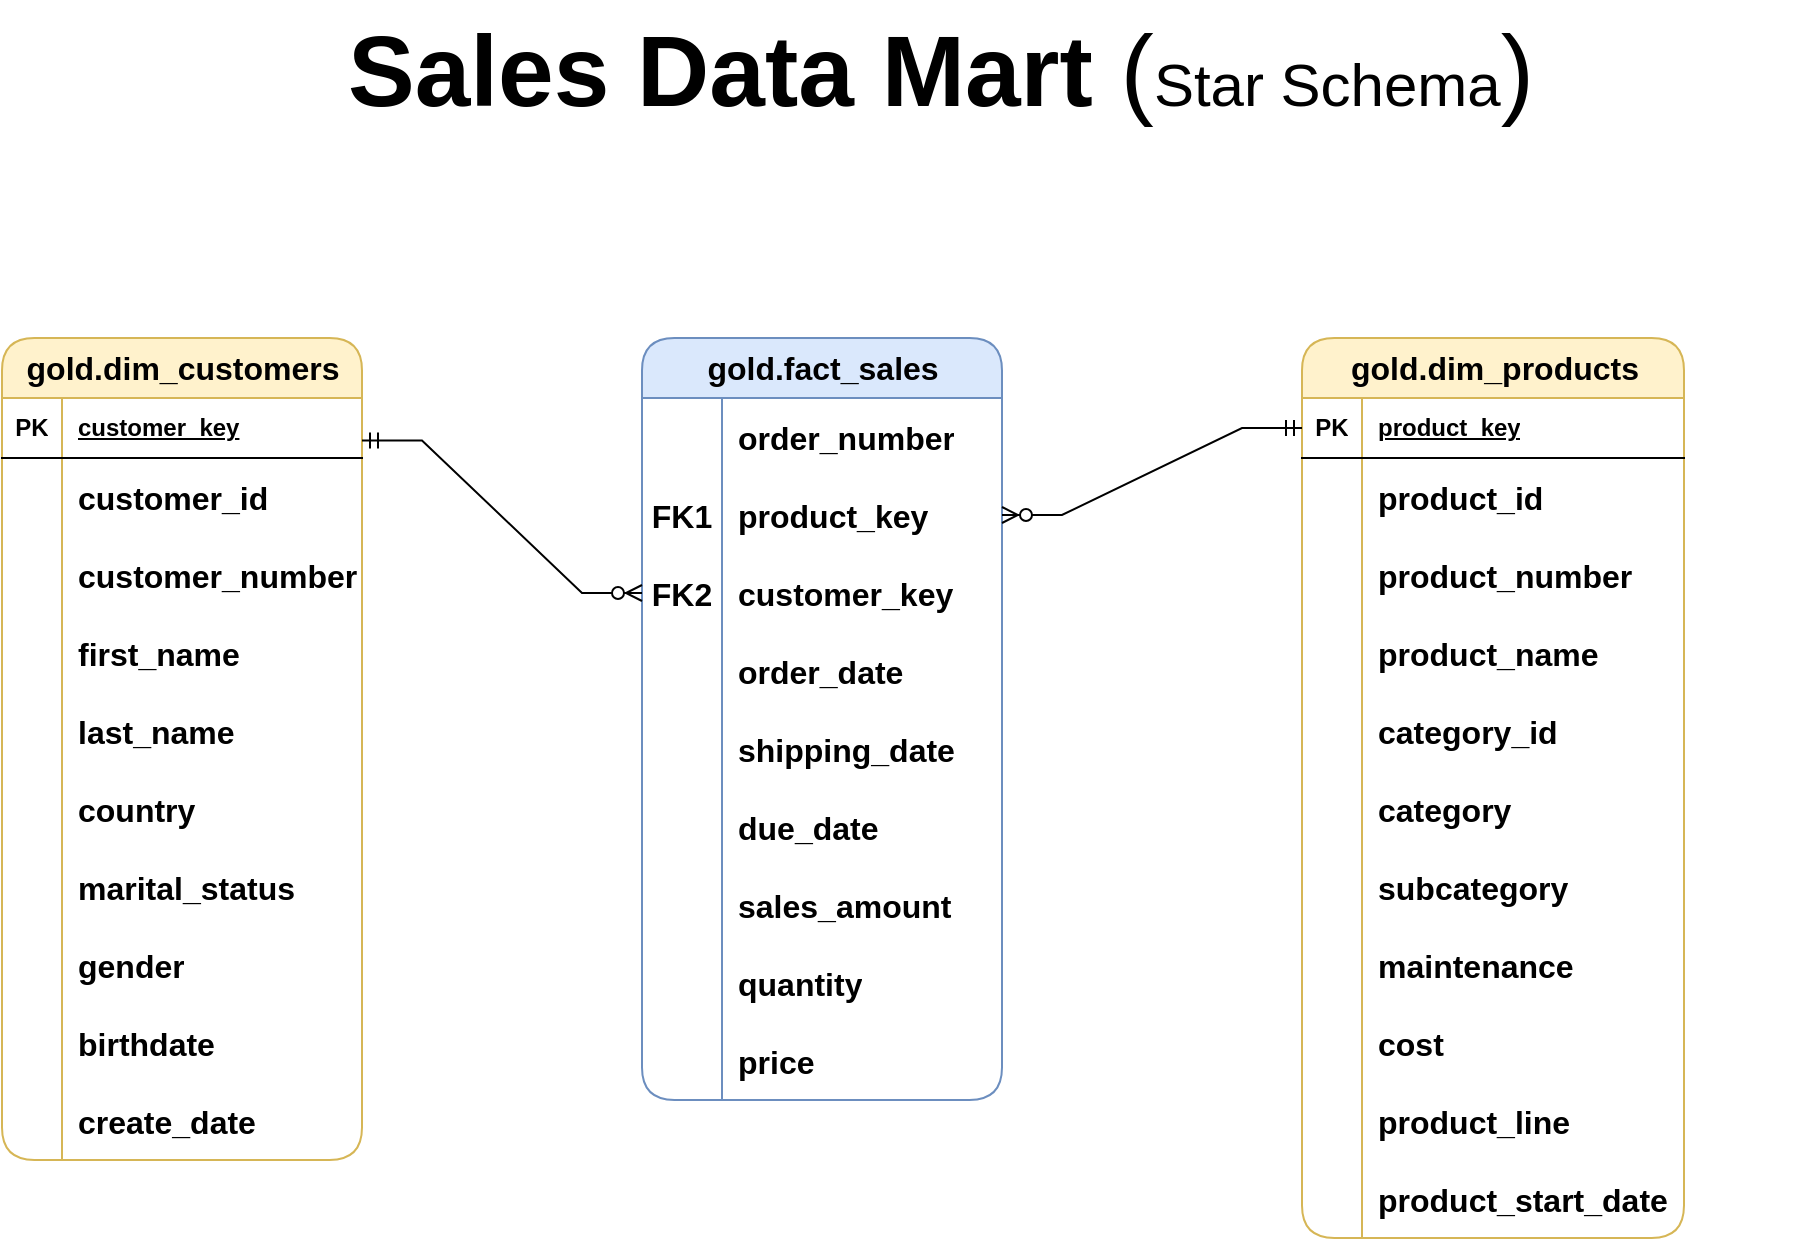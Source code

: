 <mxfile version="28.0.6">
  <diagram name="Page-1" id="aYuswBpq3u9sI2eDuMR1">
    <mxGraphModel dx="2742" dy="674" grid="1" gridSize="10" guides="1" tooltips="1" connect="1" arrows="1" fold="1" page="1" pageScale="1" pageWidth="850" pageHeight="1100" math="0" shadow="0">
      <root>
        <mxCell id="0" />
        <mxCell id="1" parent="0" />
        <mxCell id="L-c14lDGFgxoZ9adIi62-11" value="&lt;font style=&quot;font-size: 16px;&quot;&gt;gold.dim_customers&lt;/font&gt;" style="shape=table;startSize=30;container=1;collapsible=1;childLayout=tableLayout;fixedRows=1;rowLines=0;fontStyle=1;align=center;resizeLast=1;html=1;rounded=1;arcSize=18;fillColor=#fff2cc;strokeColor=#d6b656;" parent="1" vertex="1">
          <mxGeometry x="-871" y="239" width="180" height="411" as="geometry" />
        </mxCell>
        <mxCell id="L-c14lDGFgxoZ9adIi62-12" value="" style="shape=tableRow;horizontal=0;startSize=0;swimlaneHead=0;swimlaneBody=0;fillColor=none;collapsible=0;dropTarget=0;points=[[0,0.5],[1,0.5]];portConstraint=eastwest;top=0;left=0;right=0;bottom=1;" parent="L-c14lDGFgxoZ9adIi62-11" vertex="1">
          <mxGeometry y="30" width="180" height="30" as="geometry" />
        </mxCell>
        <mxCell id="L-c14lDGFgxoZ9adIi62-13" value="PK" style="shape=partialRectangle;connectable=0;fillColor=none;top=0;left=0;bottom=0;right=0;fontStyle=1;overflow=hidden;whiteSpace=wrap;html=1;" parent="L-c14lDGFgxoZ9adIi62-12" vertex="1">
          <mxGeometry width="30" height="30" as="geometry">
            <mxRectangle width="30" height="30" as="alternateBounds" />
          </mxGeometry>
        </mxCell>
        <mxCell id="L-c14lDGFgxoZ9adIi62-14" value="customer_key" style="shape=partialRectangle;connectable=0;fillColor=none;top=0;left=0;bottom=0;right=0;align=left;spacingLeft=6;fontStyle=5;overflow=hidden;whiteSpace=wrap;html=1;" parent="L-c14lDGFgxoZ9adIi62-12" vertex="1">
          <mxGeometry x="30" width="150" height="30" as="geometry">
            <mxRectangle width="150" height="30" as="alternateBounds" />
          </mxGeometry>
        </mxCell>
        <mxCell id="L-c14lDGFgxoZ9adIi62-15" value="" style="shape=tableRow;horizontal=0;startSize=0;swimlaneHead=0;swimlaneBody=0;fillColor=none;collapsible=0;dropTarget=0;points=[[0,0.5],[1,0.5]];portConstraint=eastwest;top=0;left=0;right=0;bottom=0;fontSize=16;fontStyle=1" parent="L-c14lDGFgxoZ9adIi62-11" vertex="1">
          <mxGeometry y="60" width="180" height="39" as="geometry" />
        </mxCell>
        <mxCell id="L-c14lDGFgxoZ9adIi62-16" value="" style="shape=partialRectangle;connectable=0;fillColor=none;top=0;left=0;bottom=0;right=0;editable=1;overflow=hidden;whiteSpace=wrap;html=1;fontSize=16;fontStyle=1" parent="L-c14lDGFgxoZ9adIi62-15" vertex="1">
          <mxGeometry width="30" height="39" as="geometry">
            <mxRectangle width="30" height="39" as="alternateBounds" />
          </mxGeometry>
        </mxCell>
        <mxCell id="L-c14lDGFgxoZ9adIi62-17" value="customer_id" style="shape=partialRectangle;connectable=0;fillColor=none;top=0;left=0;bottom=0;right=0;align=left;spacingLeft=6;overflow=hidden;whiteSpace=wrap;html=1;fontSize=16;fontStyle=1" parent="L-c14lDGFgxoZ9adIi62-15" vertex="1">
          <mxGeometry x="30" width="150" height="39" as="geometry">
            <mxRectangle width="150" height="39" as="alternateBounds" />
          </mxGeometry>
        </mxCell>
        <mxCell id="L-c14lDGFgxoZ9adIi62-18" value="" style="shape=tableRow;horizontal=0;startSize=0;swimlaneHead=0;swimlaneBody=0;fillColor=none;collapsible=0;dropTarget=0;points=[[0,0.5],[1,0.5]];portConstraint=eastwest;top=0;left=0;right=0;bottom=0;fontSize=16;fontStyle=1" parent="L-c14lDGFgxoZ9adIi62-11" vertex="1">
          <mxGeometry y="99" width="180" height="39" as="geometry" />
        </mxCell>
        <mxCell id="L-c14lDGFgxoZ9adIi62-19" value="" style="shape=partialRectangle;connectable=0;fillColor=none;top=0;left=0;bottom=0;right=0;editable=1;overflow=hidden;whiteSpace=wrap;html=1;fontSize=16;fontStyle=1" parent="L-c14lDGFgxoZ9adIi62-18" vertex="1">
          <mxGeometry width="30" height="39" as="geometry">
            <mxRectangle width="30" height="39" as="alternateBounds" />
          </mxGeometry>
        </mxCell>
        <mxCell id="L-c14lDGFgxoZ9adIi62-20" value="customer_number" style="shape=partialRectangle;connectable=0;fillColor=none;top=0;left=0;bottom=0;right=0;align=left;spacingLeft=6;overflow=hidden;whiteSpace=wrap;html=1;fontSize=16;fontStyle=1" parent="L-c14lDGFgxoZ9adIi62-18" vertex="1">
          <mxGeometry x="30" width="150" height="39" as="geometry">
            <mxRectangle width="150" height="39" as="alternateBounds" />
          </mxGeometry>
        </mxCell>
        <mxCell id="L-c14lDGFgxoZ9adIi62-21" value="" style="shape=tableRow;horizontal=0;startSize=0;swimlaneHead=0;swimlaneBody=0;fillColor=none;collapsible=0;dropTarget=0;points=[[0,0.5],[1,0.5]];portConstraint=eastwest;top=0;left=0;right=0;bottom=0;fontSize=16;fontStyle=1" parent="L-c14lDGFgxoZ9adIi62-11" vertex="1">
          <mxGeometry y="138" width="180" height="39" as="geometry" />
        </mxCell>
        <mxCell id="L-c14lDGFgxoZ9adIi62-22" value="" style="shape=partialRectangle;connectable=0;fillColor=none;top=0;left=0;bottom=0;right=0;editable=1;overflow=hidden;whiteSpace=wrap;html=1;fontSize=16;fontStyle=1" parent="L-c14lDGFgxoZ9adIi62-21" vertex="1">
          <mxGeometry width="30" height="39" as="geometry">
            <mxRectangle width="30" height="39" as="alternateBounds" />
          </mxGeometry>
        </mxCell>
        <mxCell id="L-c14lDGFgxoZ9adIi62-23" value="first_name" style="shape=partialRectangle;connectable=0;fillColor=none;top=0;left=0;bottom=0;right=0;align=left;spacingLeft=6;overflow=hidden;whiteSpace=wrap;html=1;fontSize=16;fontStyle=1" parent="L-c14lDGFgxoZ9adIi62-21" vertex="1">
          <mxGeometry x="30" width="150" height="39" as="geometry">
            <mxRectangle width="150" height="39" as="alternateBounds" />
          </mxGeometry>
        </mxCell>
        <mxCell id="L-c14lDGFgxoZ9adIi62-24" value="" style="shape=tableRow;horizontal=0;startSize=0;swimlaneHead=0;swimlaneBody=0;fillColor=none;collapsible=0;dropTarget=0;points=[[0,0.5],[1,0.5]];portConstraint=eastwest;top=0;left=0;right=0;bottom=0;fontSize=16;fontStyle=1" parent="L-c14lDGFgxoZ9adIi62-11" vertex="1">
          <mxGeometry y="177" width="180" height="39" as="geometry" />
        </mxCell>
        <mxCell id="L-c14lDGFgxoZ9adIi62-25" value="" style="shape=partialRectangle;connectable=0;fillColor=none;top=0;left=0;bottom=0;right=0;editable=1;overflow=hidden;whiteSpace=wrap;html=1;fontSize=16;fontStyle=1" parent="L-c14lDGFgxoZ9adIi62-24" vertex="1">
          <mxGeometry width="30" height="39" as="geometry">
            <mxRectangle width="30" height="39" as="alternateBounds" />
          </mxGeometry>
        </mxCell>
        <mxCell id="L-c14lDGFgxoZ9adIi62-26" value="last_name" style="shape=partialRectangle;connectable=0;fillColor=none;top=0;left=0;bottom=0;right=0;align=left;spacingLeft=6;overflow=hidden;whiteSpace=wrap;html=1;fontSize=16;fontStyle=1" parent="L-c14lDGFgxoZ9adIi62-24" vertex="1">
          <mxGeometry x="30" width="150" height="39" as="geometry">
            <mxRectangle width="150" height="39" as="alternateBounds" />
          </mxGeometry>
        </mxCell>
        <mxCell id="L-c14lDGFgxoZ9adIi62-27" value="" style="shape=tableRow;horizontal=0;startSize=0;swimlaneHead=0;swimlaneBody=0;fillColor=none;collapsible=0;dropTarget=0;points=[[0,0.5],[1,0.5]];portConstraint=eastwest;top=0;left=0;right=0;bottom=0;fontSize=16;fontStyle=1" parent="L-c14lDGFgxoZ9adIi62-11" vertex="1">
          <mxGeometry y="216" width="180" height="39" as="geometry" />
        </mxCell>
        <mxCell id="L-c14lDGFgxoZ9adIi62-28" value="" style="shape=partialRectangle;connectable=0;fillColor=none;top=0;left=0;bottom=0;right=0;editable=1;overflow=hidden;whiteSpace=wrap;html=1;fontSize=16;fontStyle=1" parent="L-c14lDGFgxoZ9adIi62-27" vertex="1">
          <mxGeometry width="30" height="39" as="geometry">
            <mxRectangle width="30" height="39" as="alternateBounds" />
          </mxGeometry>
        </mxCell>
        <mxCell id="L-c14lDGFgxoZ9adIi62-29" value="country" style="shape=partialRectangle;connectable=0;fillColor=none;top=0;left=0;bottom=0;right=0;align=left;spacingLeft=6;overflow=hidden;whiteSpace=wrap;html=1;fontSize=16;fontStyle=1" parent="L-c14lDGFgxoZ9adIi62-27" vertex="1">
          <mxGeometry x="30" width="150" height="39" as="geometry">
            <mxRectangle width="150" height="39" as="alternateBounds" />
          </mxGeometry>
        </mxCell>
        <mxCell id="L-c14lDGFgxoZ9adIi62-30" value="" style="shape=tableRow;horizontal=0;startSize=0;swimlaneHead=0;swimlaneBody=0;fillColor=none;collapsible=0;dropTarget=0;points=[[0,0.5],[1,0.5]];portConstraint=eastwest;top=0;left=0;right=0;bottom=0;fontSize=16;fontStyle=1" parent="L-c14lDGFgxoZ9adIi62-11" vertex="1">
          <mxGeometry y="255" width="180" height="39" as="geometry" />
        </mxCell>
        <mxCell id="L-c14lDGFgxoZ9adIi62-31" value="" style="shape=partialRectangle;connectable=0;fillColor=none;top=0;left=0;bottom=0;right=0;editable=1;overflow=hidden;whiteSpace=wrap;html=1;fontSize=16;fontStyle=1" parent="L-c14lDGFgxoZ9adIi62-30" vertex="1">
          <mxGeometry width="30" height="39" as="geometry">
            <mxRectangle width="30" height="39" as="alternateBounds" />
          </mxGeometry>
        </mxCell>
        <mxCell id="L-c14lDGFgxoZ9adIi62-32" value="marital_status" style="shape=partialRectangle;connectable=0;fillColor=none;top=0;left=0;bottom=0;right=0;align=left;spacingLeft=6;overflow=hidden;whiteSpace=wrap;html=1;fontSize=16;fontStyle=1" parent="L-c14lDGFgxoZ9adIi62-30" vertex="1">
          <mxGeometry x="30" width="150" height="39" as="geometry">
            <mxRectangle width="150" height="39" as="alternateBounds" />
          </mxGeometry>
        </mxCell>
        <mxCell id="L-c14lDGFgxoZ9adIi62-33" value="" style="shape=tableRow;horizontal=0;startSize=0;swimlaneHead=0;swimlaneBody=0;fillColor=none;collapsible=0;dropTarget=0;points=[[0,0.5],[1,0.5]];portConstraint=eastwest;top=0;left=0;right=0;bottom=0;fontSize=16;fontStyle=1" parent="L-c14lDGFgxoZ9adIi62-11" vertex="1">
          <mxGeometry y="294" width="180" height="39" as="geometry" />
        </mxCell>
        <mxCell id="L-c14lDGFgxoZ9adIi62-34" value="" style="shape=partialRectangle;connectable=0;fillColor=none;top=0;left=0;bottom=0;right=0;editable=1;overflow=hidden;whiteSpace=wrap;html=1;fontSize=16;fontStyle=1" parent="L-c14lDGFgxoZ9adIi62-33" vertex="1">
          <mxGeometry width="30" height="39" as="geometry">
            <mxRectangle width="30" height="39" as="alternateBounds" />
          </mxGeometry>
        </mxCell>
        <mxCell id="L-c14lDGFgxoZ9adIi62-35" value="gender" style="shape=partialRectangle;connectable=0;fillColor=none;top=0;left=0;bottom=0;right=0;align=left;spacingLeft=6;overflow=hidden;whiteSpace=wrap;html=1;fontSize=16;fontStyle=1" parent="L-c14lDGFgxoZ9adIi62-33" vertex="1">
          <mxGeometry x="30" width="150" height="39" as="geometry">
            <mxRectangle width="150" height="39" as="alternateBounds" />
          </mxGeometry>
        </mxCell>
        <mxCell id="L-c14lDGFgxoZ9adIi62-36" value="" style="shape=tableRow;horizontal=0;startSize=0;swimlaneHead=0;swimlaneBody=0;fillColor=none;collapsible=0;dropTarget=0;points=[[0,0.5],[1,0.5]];portConstraint=eastwest;top=0;left=0;right=0;bottom=0;fontSize=16;fontStyle=1" parent="L-c14lDGFgxoZ9adIi62-11" vertex="1">
          <mxGeometry y="333" width="180" height="39" as="geometry" />
        </mxCell>
        <mxCell id="L-c14lDGFgxoZ9adIi62-37" value="" style="shape=partialRectangle;connectable=0;fillColor=none;top=0;left=0;bottom=0;right=0;editable=1;overflow=hidden;whiteSpace=wrap;html=1;fontSize=16;fontStyle=1" parent="L-c14lDGFgxoZ9adIi62-36" vertex="1">
          <mxGeometry width="30" height="39" as="geometry">
            <mxRectangle width="30" height="39" as="alternateBounds" />
          </mxGeometry>
        </mxCell>
        <mxCell id="L-c14lDGFgxoZ9adIi62-38" value="birthdate" style="shape=partialRectangle;connectable=0;fillColor=none;top=0;left=0;bottom=0;right=0;align=left;spacingLeft=6;overflow=hidden;whiteSpace=wrap;html=1;fontSize=16;fontStyle=1" parent="L-c14lDGFgxoZ9adIi62-36" vertex="1">
          <mxGeometry x="30" width="150" height="39" as="geometry">
            <mxRectangle width="150" height="39" as="alternateBounds" />
          </mxGeometry>
        </mxCell>
        <mxCell id="L-c14lDGFgxoZ9adIi62-39" value="" style="shape=tableRow;horizontal=0;startSize=0;swimlaneHead=0;swimlaneBody=0;fillColor=none;collapsible=0;dropTarget=0;points=[[0,0.5],[1,0.5]];portConstraint=eastwest;top=0;left=0;right=0;bottom=0;fontSize=16;fontStyle=1" parent="L-c14lDGFgxoZ9adIi62-11" vertex="1">
          <mxGeometry y="372" width="180" height="39" as="geometry" />
        </mxCell>
        <mxCell id="L-c14lDGFgxoZ9adIi62-40" value="" style="shape=partialRectangle;connectable=0;fillColor=none;top=0;left=0;bottom=0;right=0;editable=1;overflow=hidden;whiteSpace=wrap;html=1;fontSize=16;fontStyle=1" parent="L-c14lDGFgxoZ9adIi62-39" vertex="1">
          <mxGeometry width="30" height="39" as="geometry">
            <mxRectangle width="30" height="39" as="alternateBounds" />
          </mxGeometry>
        </mxCell>
        <mxCell id="L-c14lDGFgxoZ9adIi62-41" value="create_date" style="shape=partialRectangle;connectable=0;fillColor=none;top=0;left=0;bottom=0;right=0;align=left;spacingLeft=6;overflow=hidden;whiteSpace=wrap;html=1;fontSize=16;fontStyle=1" parent="L-c14lDGFgxoZ9adIi62-39" vertex="1">
          <mxGeometry x="30" width="150" height="39" as="geometry">
            <mxRectangle width="150" height="39" as="alternateBounds" />
          </mxGeometry>
        </mxCell>
        <mxCell id="L-c14lDGFgxoZ9adIi62-72" value="&lt;font style=&quot;font-size: 16px;&quot;&gt;gold.dim_products&lt;/font&gt;" style="shape=table;startSize=30;container=1;collapsible=1;childLayout=tableLayout;fixedRows=1;rowLines=0;fontStyle=1;align=center;resizeLast=1;html=1;rounded=1;arcSize=18;fillColor=#fff2cc;strokeColor=#d6b656;" parent="1" vertex="1">
          <mxGeometry x="-221" y="239" width="191" height="450" as="geometry" />
        </mxCell>
        <mxCell id="L-c14lDGFgxoZ9adIi62-73" value="" style="shape=tableRow;horizontal=0;startSize=0;swimlaneHead=0;swimlaneBody=0;fillColor=none;collapsible=0;dropTarget=0;points=[[0,0.5],[1,0.5]];portConstraint=eastwest;top=0;left=0;right=0;bottom=1;" parent="L-c14lDGFgxoZ9adIi62-72" vertex="1">
          <mxGeometry y="30" width="191" height="30" as="geometry" />
        </mxCell>
        <mxCell id="L-c14lDGFgxoZ9adIi62-74" value="PK" style="shape=partialRectangle;connectable=0;fillColor=none;top=0;left=0;bottom=0;right=0;fontStyle=1;overflow=hidden;whiteSpace=wrap;html=1;" parent="L-c14lDGFgxoZ9adIi62-73" vertex="1">
          <mxGeometry width="30" height="30" as="geometry">
            <mxRectangle width="30" height="30" as="alternateBounds" />
          </mxGeometry>
        </mxCell>
        <mxCell id="L-c14lDGFgxoZ9adIi62-75" value="product_key" style="shape=partialRectangle;connectable=0;fillColor=none;top=0;left=0;bottom=0;right=0;align=left;spacingLeft=6;fontStyle=5;overflow=hidden;whiteSpace=wrap;html=1;" parent="L-c14lDGFgxoZ9adIi62-73" vertex="1">
          <mxGeometry x="30" width="161" height="30" as="geometry">
            <mxRectangle width="161" height="30" as="alternateBounds" />
          </mxGeometry>
        </mxCell>
        <mxCell id="L-c14lDGFgxoZ9adIi62-76" value="" style="shape=tableRow;horizontal=0;startSize=0;swimlaneHead=0;swimlaneBody=0;fillColor=none;collapsible=0;dropTarget=0;points=[[0,0.5],[1,0.5]];portConstraint=eastwest;top=0;left=0;right=0;bottom=0;fontSize=16;fontStyle=1" parent="L-c14lDGFgxoZ9adIi62-72" vertex="1">
          <mxGeometry y="60" width="191" height="39" as="geometry" />
        </mxCell>
        <mxCell id="L-c14lDGFgxoZ9adIi62-77" value="" style="shape=partialRectangle;connectable=0;fillColor=none;top=0;left=0;bottom=0;right=0;editable=1;overflow=hidden;whiteSpace=wrap;html=1;fontSize=16;fontStyle=1" parent="L-c14lDGFgxoZ9adIi62-76" vertex="1">
          <mxGeometry width="30" height="39" as="geometry">
            <mxRectangle width="30" height="39" as="alternateBounds" />
          </mxGeometry>
        </mxCell>
        <mxCell id="L-c14lDGFgxoZ9adIi62-78" value="product_id" style="shape=partialRectangle;connectable=0;fillColor=none;top=0;left=0;bottom=0;right=0;align=left;spacingLeft=6;overflow=hidden;whiteSpace=wrap;html=1;fontSize=16;fontStyle=1" parent="L-c14lDGFgxoZ9adIi62-76" vertex="1">
          <mxGeometry x="30" width="161" height="39" as="geometry">
            <mxRectangle width="161" height="39" as="alternateBounds" />
          </mxGeometry>
        </mxCell>
        <mxCell id="L-c14lDGFgxoZ9adIi62-79" value="" style="shape=tableRow;horizontal=0;startSize=0;swimlaneHead=0;swimlaneBody=0;fillColor=none;collapsible=0;dropTarget=0;points=[[0,0.5],[1,0.5]];portConstraint=eastwest;top=0;left=0;right=0;bottom=0;fontSize=16;fontStyle=1" parent="L-c14lDGFgxoZ9adIi62-72" vertex="1">
          <mxGeometry y="99" width="191" height="39" as="geometry" />
        </mxCell>
        <mxCell id="L-c14lDGFgxoZ9adIi62-80" value="" style="shape=partialRectangle;connectable=0;fillColor=none;top=0;left=0;bottom=0;right=0;editable=1;overflow=hidden;whiteSpace=wrap;html=1;fontSize=16;fontStyle=1" parent="L-c14lDGFgxoZ9adIi62-79" vertex="1">
          <mxGeometry width="30" height="39" as="geometry">
            <mxRectangle width="30" height="39" as="alternateBounds" />
          </mxGeometry>
        </mxCell>
        <mxCell id="L-c14lDGFgxoZ9adIi62-81" value="product_number" style="shape=partialRectangle;connectable=0;fillColor=none;top=0;left=0;bottom=0;right=0;align=left;spacingLeft=6;overflow=hidden;whiteSpace=wrap;html=1;fontSize=16;fontStyle=1" parent="L-c14lDGFgxoZ9adIi62-79" vertex="1">
          <mxGeometry x="30" width="161" height="39" as="geometry">
            <mxRectangle width="161" height="39" as="alternateBounds" />
          </mxGeometry>
        </mxCell>
        <mxCell id="L-c14lDGFgxoZ9adIi62-82" value="" style="shape=tableRow;horizontal=0;startSize=0;swimlaneHead=0;swimlaneBody=0;fillColor=none;collapsible=0;dropTarget=0;points=[[0,0.5],[1,0.5]];portConstraint=eastwest;top=0;left=0;right=0;bottom=0;fontSize=16;fontStyle=1" parent="L-c14lDGFgxoZ9adIi62-72" vertex="1">
          <mxGeometry y="138" width="191" height="39" as="geometry" />
        </mxCell>
        <mxCell id="L-c14lDGFgxoZ9adIi62-83" value="" style="shape=partialRectangle;connectable=0;fillColor=none;top=0;left=0;bottom=0;right=0;editable=1;overflow=hidden;whiteSpace=wrap;html=1;fontSize=16;fontStyle=1" parent="L-c14lDGFgxoZ9adIi62-82" vertex="1">
          <mxGeometry width="30" height="39" as="geometry">
            <mxRectangle width="30" height="39" as="alternateBounds" />
          </mxGeometry>
        </mxCell>
        <mxCell id="L-c14lDGFgxoZ9adIi62-84" value="product_name" style="shape=partialRectangle;connectable=0;fillColor=none;top=0;left=0;bottom=0;right=0;align=left;spacingLeft=6;overflow=hidden;whiteSpace=wrap;html=1;fontSize=16;fontStyle=1" parent="L-c14lDGFgxoZ9adIi62-82" vertex="1">
          <mxGeometry x="30" width="161" height="39" as="geometry">
            <mxRectangle width="161" height="39" as="alternateBounds" />
          </mxGeometry>
        </mxCell>
        <mxCell id="L-c14lDGFgxoZ9adIi62-85" value="" style="shape=tableRow;horizontal=0;startSize=0;swimlaneHead=0;swimlaneBody=0;fillColor=none;collapsible=0;dropTarget=0;points=[[0,0.5],[1,0.5]];portConstraint=eastwest;top=0;left=0;right=0;bottom=0;fontSize=16;fontStyle=1" parent="L-c14lDGFgxoZ9adIi62-72" vertex="1">
          <mxGeometry y="177" width="191" height="39" as="geometry" />
        </mxCell>
        <mxCell id="L-c14lDGFgxoZ9adIi62-86" value="" style="shape=partialRectangle;connectable=0;fillColor=none;top=0;left=0;bottom=0;right=0;editable=1;overflow=hidden;whiteSpace=wrap;html=1;fontSize=16;fontStyle=1" parent="L-c14lDGFgxoZ9adIi62-85" vertex="1">
          <mxGeometry width="30" height="39" as="geometry">
            <mxRectangle width="30" height="39" as="alternateBounds" />
          </mxGeometry>
        </mxCell>
        <mxCell id="L-c14lDGFgxoZ9adIi62-87" value="category_id" style="shape=partialRectangle;connectable=0;fillColor=none;top=0;left=0;bottom=0;right=0;align=left;spacingLeft=6;overflow=hidden;whiteSpace=wrap;html=1;fontSize=16;fontStyle=1" parent="L-c14lDGFgxoZ9adIi62-85" vertex="1">
          <mxGeometry x="30" width="161" height="39" as="geometry">
            <mxRectangle width="161" height="39" as="alternateBounds" />
          </mxGeometry>
        </mxCell>
        <mxCell id="L-c14lDGFgxoZ9adIi62-88" value="" style="shape=tableRow;horizontal=0;startSize=0;swimlaneHead=0;swimlaneBody=0;fillColor=none;collapsible=0;dropTarget=0;points=[[0,0.5],[1,0.5]];portConstraint=eastwest;top=0;left=0;right=0;bottom=0;fontSize=16;fontStyle=1" parent="L-c14lDGFgxoZ9adIi62-72" vertex="1">
          <mxGeometry y="216" width="191" height="39" as="geometry" />
        </mxCell>
        <mxCell id="L-c14lDGFgxoZ9adIi62-89" value="" style="shape=partialRectangle;connectable=0;fillColor=none;top=0;left=0;bottom=0;right=0;editable=1;overflow=hidden;whiteSpace=wrap;html=1;fontSize=16;fontStyle=1" parent="L-c14lDGFgxoZ9adIi62-88" vertex="1">
          <mxGeometry width="30" height="39" as="geometry">
            <mxRectangle width="30" height="39" as="alternateBounds" />
          </mxGeometry>
        </mxCell>
        <mxCell id="L-c14lDGFgxoZ9adIi62-90" value="category" style="shape=partialRectangle;connectable=0;fillColor=none;top=0;left=0;bottom=0;right=0;align=left;spacingLeft=6;overflow=hidden;whiteSpace=wrap;html=1;fontSize=16;fontStyle=1" parent="L-c14lDGFgxoZ9adIi62-88" vertex="1">
          <mxGeometry x="30" width="161" height="39" as="geometry">
            <mxRectangle width="161" height="39" as="alternateBounds" />
          </mxGeometry>
        </mxCell>
        <mxCell id="L-c14lDGFgxoZ9adIi62-91" value="" style="shape=tableRow;horizontal=0;startSize=0;swimlaneHead=0;swimlaneBody=0;fillColor=none;collapsible=0;dropTarget=0;points=[[0,0.5],[1,0.5]];portConstraint=eastwest;top=0;left=0;right=0;bottom=0;fontSize=16;fontStyle=1" parent="L-c14lDGFgxoZ9adIi62-72" vertex="1">
          <mxGeometry y="255" width="191" height="39" as="geometry" />
        </mxCell>
        <mxCell id="L-c14lDGFgxoZ9adIi62-92" value="" style="shape=partialRectangle;connectable=0;fillColor=none;top=0;left=0;bottom=0;right=0;editable=1;overflow=hidden;whiteSpace=wrap;html=1;fontSize=16;fontStyle=1" parent="L-c14lDGFgxoZ9adIi62-91" vertex="1">
          <mxGeometry width="30" height="39" as="geometry">
            <mxRectangle width="30" height="39" as="alternateBounds" />
          </mxGeometry>
        </mxCell>
        <mxCell id="L-c14lDGFgxoZ9adIi62-93" value="subcategory" style="shape=partialRectangle;connectable=0;fillColor=none;top=0;left=0;bottom=0;right=0;align=left;spacingLeft=6;overflow=hidden;whiteSpace=wrap;html=1;fontSize=16;fontStyle=1" parent="L-c14lDGFgxoZ9adIi62-91" vertex="1">
          <mxGeometry x="30" width="161" height="39" as="geometry">
            <mxRectangle width="161" height="39" as="alternateBounds" />
          </mxGeometry>
        </mxCell>
        <mxCell id="L-c14lDGFgxoZ9adIi62-94" value="" style="shape=tableRow;horizontal=0;startSize=0;swimlaneHead=0;swimlaneBody=0;fillColor=none;collapsible=0;dropTarget=0;points=[[0,0.5],[1,0.5]];portConstraint=eastwest;top=0;left=0;right=0;bottom=0;fontSize=16;fontStyle=1" parent="L-c14lDGFgxoZ9adIi62-72" vertex="1">
          <mxGeometry y="294" width="191" height="39" as="geometry" />
        </mxCell>
        <mxCell id="L-c14lDGFgxoZ9adIi62-95" value="" style="shape=partialRectangle;connectable=0;fillColor=none;top=0;left=0;bottom=0;right=0;editable=1;overflow=hidden;whiteSpace=wrap;html=1;fontSize=16;fontStyle=1" parent="L-c14lDGFgxoZ9adIi62-94" vertex="1">
          <mxGeometry width="30" height="39" as="geometry">
            <mxRectangle width="30" height="39" as="alternateBounds" />
          </mxGeometry>
        </mxCell>
        <mxCell id="L-c14lDGFgxoZ9adIi62-96" value="maintenance" style="shape=partialRectangle;connectable=0;fillColor=none;top=0;left=0;bottom=0;right=0;align=left;spacingLeft=6;overflow=hidden;whiteSpace=wrap;html=1;fontSize=16;fontStyle=1" parent="L-c14lDGFgxoZ9adIi62-94" vertex="1">
          <mxGeometry x="30" width="161" height="39" as="geometry">
            <mxRectangle width="161" height="39" as="alternateBounds" />
          </mxGeometry>
        </mxCell>
        <mxCell id="L-c14lDGFgxoZ9adIi62-97" value="" style="shape=tableRow;horizontal=0;startSize=0;swimlaneHead=0;swimlaneBody=0;fillColor=none;collapsible=0;dropTarget=0;points=[[0,0.5],[1,0.5]];portConstraint=eastwest;top=0;left=0;right=0;bottom=0;fontSize=16;fontStyle=1" parent="L-c14lDGFgxoZ9adIi62-72" vertex="1">
          <mxGeometry y="333" width="191" height="39" as="geometry" />
        </mxCell>
        <mxCell id="L-c14lDGFgxoZ9adIi62-98" value="" style="shape=partialRectangle;connectable=0;fillColor=none;top=0;left=0;bottom=0;right=0;editable=1;overflow=hidden;whiteSpace=wrap;html=1;fontSize=16;fontStyle=1" parent="L-c14lDGFgxoZ9adIi62-97" vertex="1">
          <mxGeometry width="30" height="39" as="geometry">
            <mxRectangle width="30" height="39" as="alternateBounds" />
          </mxGeometry>
        </mxCell>
        <mxCell id="L-c14lDGFgxoZ9adIi62-99" value="cost" style="shape=partialRectangle;connectable=0;fillColor=none;top=0;left=0;bottom=0;right=0;align=left;spacingLeft=6;overflow=hidden;whiteSpace=wrap;html=1;fontSize=16;fontStyle=1" parent="L-c14lDGFgxoZ9adIi62-97" vertex="1">
          <mxGeometry x="30" width="161" height="39" as="geometry">
            <mxRectangle width="161" height="39" as="alternateBounds" />
          </mxGeometry>
        </mxCell>
        <mxCell id="L-c14lDGFgxoZ9adIi62-100" value="" style="shape=tableRow;horizontal=0;startSize=0;swimlaneHead=0;swimlaneBody=0;fillColor=none;collapsible=0;dropTarget=0;points=[[0,0.5],[1,0.5]];portConstraint=eastwest;top=0;left=0;right=0;bottom=0;fontSize=16;fontStyle=1" parent="L-c14lDGFgxoZ9adIi62-72" vertex="1">
          <mxGeometry y="372" width="191" height="39" as="geometry" />
        </mxCell>
        <mxCell id="L-c14lDGFgxoZ9adIi62-101" value="" style="shape=partialRectangle;connectable=0;fillColor=none;top=0;left=0;bottom=0;right=0;editable=1;overflow=hidden;whiteSpace=wrap;html=1;fontSize=16;fontStyle=1" parent="L-c14lDGFgxoZ9adIi62-100" vertex="1">
          <mxGeometry width="30" height="39" as="geometry">
            <mxRectangle width="30" height="39" as="alternateBounds" />
          </mxGeometry>
        </mxCell>
        <mxCell id="L-c14lDGFgxoZ9adIi62-102" value="product_line" style="shape=partialRectangle;connectable=0;fillColor=none;top=0;left=0;bottom=0;right=0;align=left;spacingLeft=6;overflow=hidden;whiteSpace=wrap;html=1;fontSize=16;fontStyle=1" parent="L-c14lDGFgxoZ9adIi62-100" vertex="1">
          <mxGeometry x="30" width="161" height="39" as="geometry">
            <mxRectangle width="161" height="39" as="alternateBounds" />
          </mxGeometry>
        </mxCell>
        <mxCell id="L-c14lDGFgxoZ9adIi62-103" value="" style="shape=tableRow;horizontal=0;startSize=0;swimlaneHead=0;swimlaneBody=0;fillColor=none;collapsible=0;dropTarget=0;points=[[0,0.5],[1,0.5]];portConstraint=eastwest;top=0;left=0;right=0;bottom=0;fontSize=16;fontStyle=1" parent="L-c14lDGFgxoZ9adIi62-72" vertex="1">
          <mxGeometry y="411" width="191" height="39" as="geometry" />
        </mxCell>
        <mxCell id="L-c14lDGFgxoZ9adIi62-104" value="" style="shape=partialRectangle;connectable=0;fillColor=none;top=0;left=0;bottom=0;right=0;editable=1;overflow=hidden;whiteSpace=wrap;html=1;fontSize=16;fontStyle=1" parent="L-c14lDGFgxoZ9adIi62-103" vertex="1">
          <mxGeometry width="30" height="39" as="geometry">
            <mxRectangle width="30" height="39" as="alternateBounds" />
          </mxGeometry>
        </mxCell>
        <mxCell id="L-c14lDGFgxoZ9adIi62-105" value="product_start_date" style="shape=partialRectangle;connectable=0;fillColor=none;top=0;left=0;bottom=0;right=0;align=left;spacingLeft=6;overflow=hidden;whiteSpace=wrap;html=1;fontSize=16;fontStyle=1" parent="L-c14lDGFgxoZ9adIi62-103" vertex="1">
          <mxGeometry x="30" width="161" height="39" as="geometry">
            <mxRectangle width="161" height="39" as="alternateBounds" />
          </mxGeometry>
        </mxCell>
        <mxCell id="L-c14lDGFgxoZ9adIi62-106" value="&lt;font style=&quot;font-size: 16px;&quot;&gt;gold.fact_sales&lt;/font&gt;" style="shape=table;startSize=30;container=1;collapsible=1;childLayout=tableLayout;fixedRows=1;rowLines=0;fontStyle=1;align=center;resizeLast=1;html=1;rounded=1;arcSize=18;fillColor=#dae8fc;strokeColor=#6c8ebf;" parent="1" vertex="1">
          <mxGeometry x="-551" y="239" width="180" height="381" as="geometry" />
        </mxCell>
        <mxCell id="L-c14lDGFgxoZ9adIi62-110" value="" style="shape=tableRow;horizontal=0;startSize=0;swimlaneHead=0;swimlaneBody=0;fillColor=none;collapsible=0;dropTarget=0;points=[[0,0.5],[1,0.5]];portConstraint=eastwest;top=0;left=0;right=0;bottom=0;fontSize=16;fontStyle=1" parent="L-c14lDGFgxoZ9adIi62-106" vertex="1">
          <mxGeometry y="30" width="180" height="39" as="geometry" />
        </mxCell>
        <mxCell id="L-c14lDGFgxoZ9adIi62-111" value="" style="shape=partialRectangle;connectable=0;fillColor=none;top=0;left=0;bottom=0;right=0;editable=1;overflow=hidden;whiteSpace=wrap;html=1;fontSize=16;fontStyle=1" parent="L-c14lDGFgxoZ9adIi62-110" vertex="1">
          <mxGeometry width="40" height="39" as="geometry">
            <mxRectangle width="40" height="39" as="alternateBounds" />
          </mxGeometry>
        </mxCell>
        <mxCell id="L-c14lDGFgxoZ9adIi62-112" value="order_number" style="shape=partialRectangle;connectable=0;fillColor=none;top=0;left=0;bottom=0;right=0;align=left;spacingLeft=6;overflow=hidden;whiteSpace=wrap;html=1;fontSize=16;fontStyle=1" parent="L-c14lDGFgxoZ9adIi62-110" vertex="1">
          <mxGeometry x="40" width="140" height="39" as="geometry">
            <mxRectangle width="140" height="39" as="alternateBounds" />
          </mxGeometry>
        </mxCell>
        <mxCell id="L-c14lDGFgxoZ9adIi62-137" value="" style="shape=tableRow;horizontal=0;startSize=0;swimlaneHead=0;swimlaneBody=0;fillColor=none;collapsible=0;dropTarget=0;points=[[0,0.5],[1,0.5]];portConstraint=eastwest;top=0;left=0;right=0;bottom=0;fontSize=16;fontStyle=1" parent="L-c14lDGFgxoZ9adIi62-106" vertex="1">
          <mxGeometry y="69" width="180" height="39" as="geometry" />
        </mxCell>
        <mxCell id="L-c14lDGFgxoZ9adIi62-138" value="FK1" style="shape=partialRectangle;connectable=0;fillColor=none;top=0;left=0;bottom=0;right=0;editable=1;overflow=hidden;whiteSpace=wrap;html=1;fontSize=16;fontStyle=1" parent="L-c14lDGFgxoZ9adIi62-137" vertex="1">
          <mxGeometry width="40" height="39" as="geometry">
            <mxRectangle width="40" height="39" as="alternateBounds" />
          </mxGeometry>
        </mxCell>
        <mxCell id="L-c14lDGFgxoZ9adIi62-139" value="product_key" style="shape=partialRectangle;connectable=0;fillColor=none;top=0;left=0;bottom=0;right=0;align=left;spacingLeft=6;overflow=hidden;whiteSpace=wrap;html=1;fontSize=16;fontStyle=1" parent="L-c14lDGFgxoZ9adIi62-137" vertex="1">
          <mxGeometry x="40" width="140" height="39" as="geometry">
            <mxRectangle width="140" height="39" as="alternateBounds" />
          </mxGeometry>
        </mxCell>
        <mxCell id="L-c14lDGFgxoZ9adIi62-140" value="" style="shape=tableRow;horizontal=0;startSize=0;swimlaneHead=0;swimlaneBody=0;fillColor=none;collapsible=0;dropTarget=0;points=[[0,0.5],[1,0.5]];portConstraint=eastwest;top=0;left=0;right=0;bottom=0;fontSize=16;fontStyle=1" parent="L-c14lDGFgxoZ9adIi62-106" vertex="1">
          <mxGeometry y="108" width="180" height="39" as="geometry" />
        </mxCell>
        <mxCell id="L-c14lDGFgxoZ9adIi62-141" value="FK2" style="shape=partialRectangle;connectable=0;fillColor=none;top=0;left=0;bottom=0;right=0;editable=1;overflow=hidden;whiteSpace=wrap;html=1;fontSize=16;fontStyle=1" parent="L-c14lDGFgxoZ9adIi62-140" vertex="1">
          <mxGeometry width="40" height="39" as="geometry">
            <mxRectangle width="40" height="39" as="alternateBounds" />
          </mxGeometry>
        </mxCell>
        <mxCell id="L-c14lDGFgxoZ9adIi62-142" value="customer_key" style="shape=partialRectangle;connectable=0;fillColor=none;top=0;left=0;bottom=0;right=0;align=left;spacingLeft=6;overflow=hidden;whiteSpace=wrap;html=1;fontSize=16;fontStyle=1" parent="L-c14lDGFgxoZ9adIi62-140" vertex="1">
          <mxGeometry x="40" width="140" height="39" as="geometry">
            <mxRectangle width="140" height="39" as="alternateBounds" />
          </mxGeometry>
        </mxCell>
        <mxCell id="L-c14lDGFgxoZ9adIi62-113" value="" style="shape=tableRow;horizontal=0;startSize=0;swimlaneHead=0;swimlaneBody=0;fillColor=none;collapsible=0;dropTarget=0;points=[[0,0.5],[1,0.5]];portConstraint=eastwest;top=0;left=0;right=0;bottom=0;fontSize=16;fontStyle=1" parent="L-c14lDGFgxoZ9adIi62-106" vertex="1">
          <mxGeometry y="147" width="180" height="39" as="geometry" />
        </mxCell>
        <mxCell id="L-c14lDGFgxoZ9adIi62-114" value="" style="shape=partialRectangle;connectable=0;fillColor=none;top=0;left=0;bottom=0;right=0;editable=1;overflow=hidden;whiteSpace=wrap;html=1;fontSize=16;fontStyle=1" parent="L-c14lDGFgxoZ9adIi62-113" vertex="1">
          <mxGeometry width="40" height="39" as="geometry">
            <mxRectangle width="40" height="39" as="alternateBounds" />
          </mxGeometry>
        </mxCell>
        <mxCell id="L-c14lDGFgxoZ9adIi62-115" value="order_date" style="shape=partialRectangle;connectable=0;fillColor=none;top=0;left=0;bottom=0;right=0;align=left;spacingLeft=6;overflow=hidden;whiteSpace=wrap;html=1;fontSize=16;fontStyle=1" parent="L-c14lDGFgxoZ9adIi62-113" vertex="1">
          <mxGeometry x="40" width="140" height="39" as="geometry">
            <mxRectangle width="140" height="39" as="alternateBounds" />
          </mxGeometry>
        </mxCell>
        <mxCell id="L-c14lDGFgxoZ9adIi62-116" value="" style="shape=tableRow;horizontal=0;startSize=0;swimlaneHead=0;swimlaneBody=0;fillColor=none;collapsible=0;dropTarget=0;points=[[0,0.5],[1,0.5]];portConstraint=eastwest;top=0;left=0;right=0;bottom=0;fontSize=16;fontStyle=1" parent="L-c14lDGFgxoZ9adIi62-106" vertex="1">
          <mxGeometry y="186" width="180" height="39" as="geometry" />
        </mxCell>
        <mxCell id="L-c14lDGFgxoZ9adIi62-117" value="" style="shape=partialRectangle;connectable=0;fillColor=none;top=0;left=0;bottom=0;right=0;editable=1;overflow=hidden;whiteSpace=wrap;html=1;fontSize=16;fontStyle=1" parent="L-c14lDGFgxoZ9adIi62-116" vertex="1">
          <mxGeometry width="40" height="39" as="geometry">
            <mxRectangle width="40" height="39" as="alternateBounds" />
          </mxGeometry>
        </mxCell>
        <mxCell id="L-c14lDGFgxoZ9adIi62-118" value="shipping_date" style="shape=partialRectangle;connectable=0;fillColor=none;top=0;left=0;bottom=0;right=0;align=left;spacingLeft=6;overflow=hidden;whiteSpace=wrap;html=1;fontSize=16;fontStyle=1" parent="L-c14lDGFgxoZ9adIi62-116" vertex="1">
          <mxGeometry x="40" width="140" height="39" as="geometry">
            <mxRectangle width="140" height="39" as="alternateBounds" />
          </mxGeometry>
        </mxCell>
        <mxCell id="L-c14lDGFgxoZ9adIi62-119" value="" style="shape=tableRow;horizontal=0;startSize=0;swimlaneHead=0;swimlaneBody=0;fillColor=none;collapsible=0;dropTarget=0;points=[[0,0.5],[1,0.5]];portConstraint=eastwest;top=0;left=0;right=0;bottom=0;fontSize=16;fontStyle=1" parent="L-c14lDGFgxoZ9adIi62-106" vertex="1">
          <mxGeometry y="225" width="180" height="39" as="geometry" />
        </mxCell>
        <mxCell id="L-c14lDGFgxoZ9adIi62-120" value="" style="shape=partialRectangle;connectable=0;fillColor=none;top=0;left=0;bottom=0;right=0;editable=1;overflow=hidden;whiteSpace=wrap;html=1;fontSize=16;fontStyle=1" parent="L-c14lDGFgxoZ9adIi62-119" vertex="1">
          <mxGeometry width="40" height="39" as="geometry">
            <mxRectangle width="40" height="39" as="alternateBounds" />
          </mxGeometry>
        </mxCell>
        <mxCell id="L-c14lDGFgxoZ9adIi62-121" value="due_date" style="shape=partialRectangle;connectable=0;fillColor=none;top=0;left=0;bottom=0;right=0;align=left;spacingLeft=6;overflow=hidden;whiteSpace=wrap;html=1;fontSize=16;fontStyle=1" parent="L-c14lDGFgxoZ9adIi62-119" vertex="1">
          <mxGeometry x="40" width="140" height="39" as="geometry">
            <mxRectangle width="140" height="39" as="alternateBounds" />
          </mxGeometry>
        </mxCell>
        <mxCell id="L-c14lDGFgxoZ9adIi62-122" value="" style="shape=tableRow;horizontal=0;startSize=0;swimlaneHead=0;swimlaneBody=0;fillColor=none;collapsible=0;dropTarget=0;points=[[0,0.5],[1,0.5]];portConstraint=eastwest;top=0;left=0;right=0;bottom=0;fontSize=16;fontStyle=1" parent="L-c14lDGFgxoZ9adIi62-106" vertex="1">
          <mxGeometry y="264" width="180" height="39" as="geometry" />
        </mxCell>
        <mxCell id="L-c14lDGFgxoZ9adIi62-123" value="" style="shape=partialRectangle;connectable=0;fillColor=none;top=0;left=0;bottom=0;right=0;editable=1;overflow=hidden;whiteSpace=wrap;html=1;fontSize=16;fontStyle=1" parent="L-c14lDGFgxoZ9adIi62-122" vertex="1">
          <mxGeometry width="40" height="39" as="geometry">
            <mxRectangle width="40" height="39" as="alternateBounds" />
          </mxGeometry>
        </mxCell>
        <mxCell id="L-c14lDGFgxoZ9adIi62-124" value="sales_amount" style="shape=partialRectangle;connectable=0;fillColor=none;top=0;left=0;bottom=0;right=0;align=left;spacingLeft=6;overflow=hidden;whiteSpace=wrap;html=1;fontSize=16;fontStyle=1" parent="L-c14lDGFgxoZ9adIi62-122" vertex="1">
          <mxGeometry x="40" width="140" height="39" as="geometry">
            <mxRectangle width="140" height="39" as="alternateBounds" />
          </mxGeometry>
        </mxCell>
        <mxCell id="L-c14lDGFgxoZ9adIi62-125" value="" style="shape=tableRow;horizontal=0;startSize=0;swimlaneHead=0;swimlaneBody=0;fillColor=none;collapsible=0;dropTarget=0;points=[[0,0.5],[1,0.5]];portConstraint=eastwest;top=0;left=0;right=0;bottom=0;fontSize=16;fontStyle=1" parent="L-c14lDGFgxoZ9adIi62-106" vertex="1">
          <mxGeometry y="303" width="180" height="39" as="geometry" />
        </mxCell>
        <mxCell id="L-c14lDGFgxoZ9adIi62-126" value="" style="shape=partialRectangle;connectable=0;fillColor=none;top=0;left=0;bottom=0;right=0;editable=1;overflow=hidden;whiteSpace=wrap;html=1;fontSize=16;fontStyle=1" parent="L-c14lDGFgxoZ9adIi62-125" vertex="1">
          <mxGeometry width="40" height="39" as="geometry">
            <mxRectangle width="40" height="39" as="alternateBounds" />
          </mxGeometry>
        </mxCell>
        <mxCell id="L-c14lDGFgxoZ9adIi62-127" value="quantity" style="shape=partialRectangle;connectable=0;fillColor=none;top=0;left=0;bottom=0;right=0;align=left;spacingLeft=6;overflow=hidden;whiteSpace=wrap;html=1;fontSize=16;fontStyle=1" parent="L-c14lDGFgxoZ9adIi62-125" vertex="1">
          <mxGeometry x="40" width="140" height="39" as="geometry">
            <mxRectangle width="140" height="39" as="alternateBounds" />
          </mxGeometry>
        </mxCell>
        <mxCell id="L-c14lDGFgxoZ9adIi62-128" value="" style="shape=tableRow;horizontal=0;startSize=0;swimlaneHead=0;swimlaneBody=0;fillColor=none;collapsible=0;dropTarget=0;points=[[0,0.5],[1,0.5]];portConstraint=eastwest;top=0;left=0;right=0;bottom=0;fontSize=16;fontStyle=1" parent="L-c14lDGFgxoZ9adIi62-106" vertex="1">
          <mxGeometry y="342" width="180" height="39" as="geometry" />
        </mxCell>
        <mxCell id="L-c14lDGFgxoZ9adIi62-129" value="" style="shape=partialRectangle;connectable=0;fillColor=none;top=0;left=0;bottom=0;right=0;editable=1;overflow=hidden;whiteSpace=wrap;html=1;fontSize=16;fontStyle=1" parent="L-c14lDGFgxoZ9adIi62-128" vertex="1">
          <mxGeometry width="40" height="39" as="geometry">
            <mxRectangle width="40" height="39" as="alternateBounds" />
          </mxGeometry>
        </mxCell>
        <mxCell id="L-c14lDGFgxoZ9adIi62-130" value="price" style="shape=partialRectangle;connectable=0;fillColor=none;top=0;left=0;bottom=0;right=0;align=left;spacingLeft=6;overflow=hidden;whiteSpace=wrap;html=1;fontSize=16;fontStyle=1" parent="L-c14lDGFgxoZ9adIi62-128" vertex="1">
          <mxGeometry x="40" width="140" height="39" as="geometry">
            <mxRectangle width="140" height="39" as="alternateBounds" />
          </mxGeometry>
        </mxCell>
        <mxCell id="L-c14lDGFgxoZ9adIi62-143" value="" style="edgeStyle=entityRelationEdgeStyle;fontSize=12;html=1;endArrow=ERzeroToMany;startArrow=ERmandOne;rounded=0;exitX=1;exitY=0.707;exitDx=0;exitDy=0;exitPerimeter=0;entryX=0;entryY=0.5;entryDx=0;entryDy=0;" parent="1" source="L-c14lDGFgxoZ9adIi62-12" target="L-c14lDGFgxoZ9adIi62-140" edge="1">
          <mxGeometry width="100" height="100" relative="1" as="geometry">
            <mxPoint x="-661" y="429" as="sourcePoint" />
            <mxPoint x="-561" y="329" as="targetPoint" />
            <Array as="points">
              <mxPoint x="-691" y="289" />
            </Array>
          </mxGeometry>
        </mxCell>
        <mxCell id="L-c14lDGFgxoZ9adIi62-144" value="" style="edgeStyle=entityRelationEdgeStyle;fontSize=12;html=1;endArrow=ERzeroToMany;startArrow=ERmandOne;rounded=0;exitX=0;exitY=0.5;exitDx=0;exitDy=0;entryX=1;entryY=0.5;entryDx=0;entryDy=0;" parent="1" source="L-c14lDGFgxoZ9adIi62-73" target="L-c14lDGFgxoZ9adIi62-137" edge="1">
          <mxGeometry width="100" height="100" relative="1" as="geometry">
            <mxPoint x="-361" y="289" as="sourcePoint" />
            <mxPoint x="-221" y="366" as="targetPoint" />
            <Array as="points">
              <mxPoint x="-361" y="288" />
              <mxPoint x="-141" y="288" />
            </Array>
          </mxGeometry>
        </mxCell>
        <mxCell id="L-c14lDGFgxoZ9adIi62-145" value="&lt;font style=&quot;font-size: 50px;&quot;&gt;&lt;b&gt;Sales Data Mart &lt;/b&gt;(&lt;/font&gt;&lt;font style=&quot;font-size: 30px;&quot;&gt;Star Schema&lt;/font&gt;&lt;font style=&quot;font-size: 50px;&quot;&gt;)&lt;/font&gt;" style="text;html=1;align=left;verticalAlign=middle;whiteSpace=wrap;rounded=0;" parent="1" vertex="1">
          <mxGeometry x="-700" y="70" width="730" height="70" as="geometry" />
        </mxCell>
      </root>
    </mxGraphModel>
  </diagram>
</mxfile>

